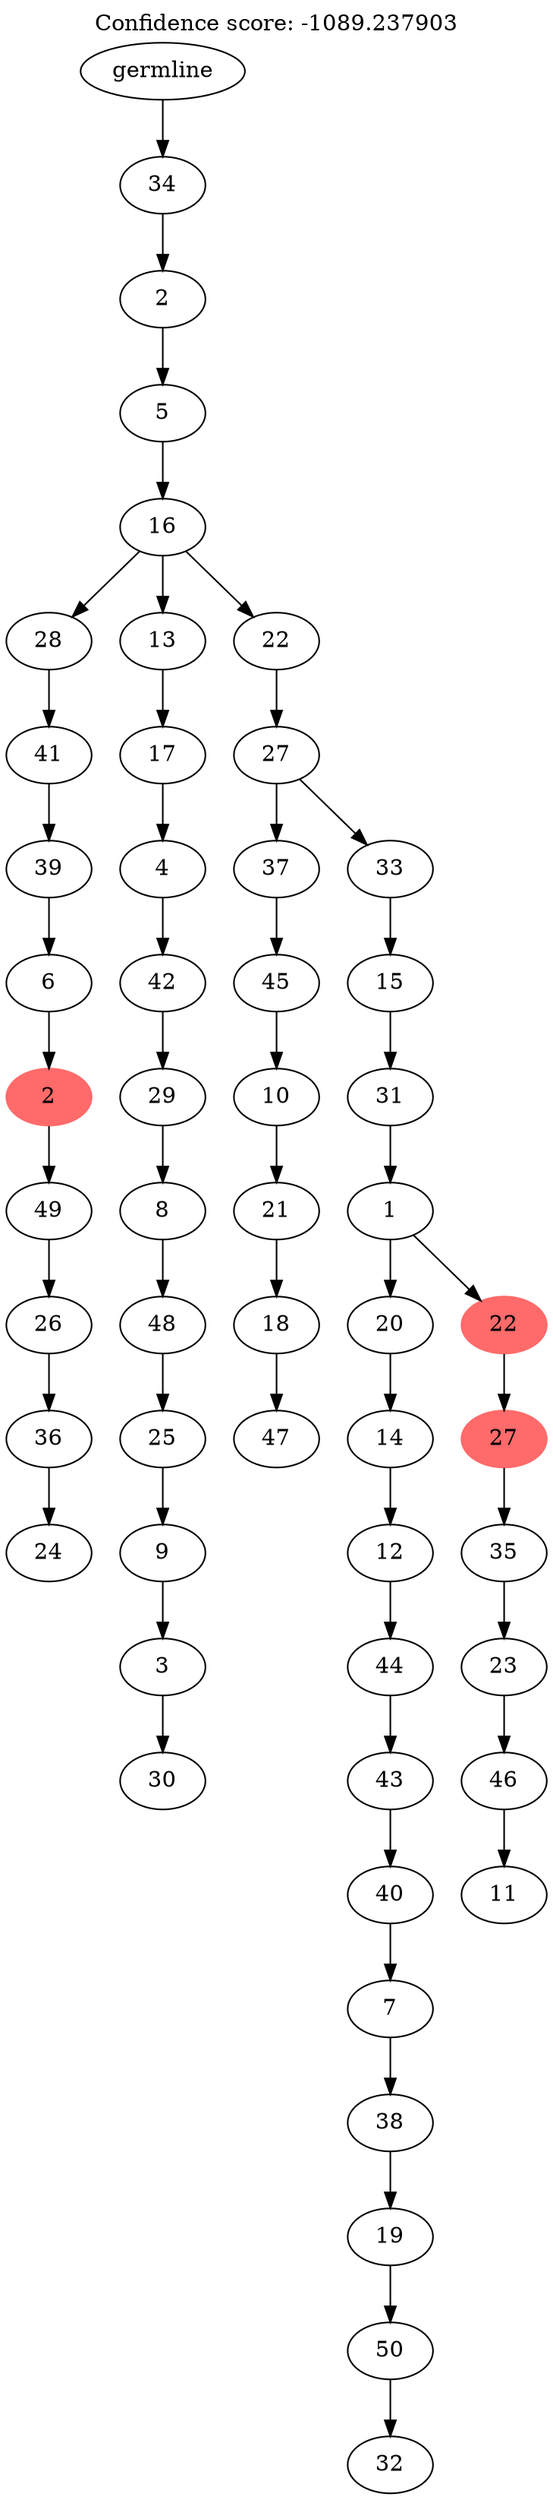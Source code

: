 digraph g {
	"52" -> "53";
	"53" [label="24"];
	"51" -> "52";
	"52" [label="36"];
	"50" -> "51";
	"51" [label="26"];
	"49" -> "50";
	"50" [label="49"];
	"48" -> "49";
	"49" [color=indianred1, style=filled, label="2"];
	"47" -> "48";
	"48" [label="6"];
	"46" -> "47";
	"47" [label="39"];
	"45" -> "46";
	"46" [label="41"];
	"43" -> "44";
	"44" [label="30"];
	"42" -> "43";
	"43" [label="3"];
	"41" -> "42";
	"42" [label="9"];
	"40" -> "41";
	"41" [label="25"];
	"39" -> "40";
	"40" [label="48"];
	"38" -> "39";
	"39" [label="8"];
	"37" -> "38";
	"38" [label="29"];
	"36" -> "37";
	"37" [label="42"];
	"35" -> "36";
	"36" [label="4"];
	"34" -> "35";
	"35" [label="17"];
	"32" -> "33";
	"33" [label="47"];
	"31" -> "32";
	"32" [label="18"];
	"30" -> "31";
	"31" [label="21"];
	"29" -> "30";
	"30" [label="10"];
	"28" -> "29";
	"29" [label="45"];
	"26" -> "27";
	"27" [label="32"];
	"25" -> "26";
	"26" [label="50"];
	"24" -> "25";
	"25" [label="19"];
	"23" -> "24";
	"24" [label="38"];
	"22" -> "23";
	"23" [label="7"];
	"21" -> "22";
	"22" [label="40"];
	"20" -> "21";
	"21" [label="43"];
	"19" -> "20";
	"20" [label="44"];
	"18" -> "19";
	"19" [label="12"];
	"17" -> "18";
	"18" [label="14"];
	"15" -> "16";
	"16" [label="11"];
	"14" -> "15";
	"15" [label="46"];
	"13" -> "14";
	"14" [label="23"];
	"12" -> "13";
	"13" [label="35"];
	"11" -> "12";
	"12" [color=indianred1, style=filled, label="27"];
	"10" -> "11";
	"11" [color=indianred1, style=filled, label="22"];
	"10" -> "17";
	"17" [label="20"];
	"9" -> "10";
	"10" [label="1"];
	"8" -> "9";
	"9" [label="31"];
	"7" -> "8";
	"8" [label="15"];
	"6" -> "7";
	"7" [label="33"];
	"6" -> "28";
	"28" [label="37"];
	"5" -> "6";
	"6" [label="27"];
	"4" -> "5";
	"5" [label="22"];
	"4" -> "34";
	"34" [label="13"];
	"4" -> "45";
	"45" [label="28"];
	"3" -> "4";
	"4" [label="16"];
	"2" -> "3";
	"3" [label="5"];
	"1" -> "2";
	"2" [label="2"];
	"0" -> "1";
	"1" [label="34"];
	"0" [label="germline"];
	labelloc="t";
	label="Confidence score: -1089.237903";
}

